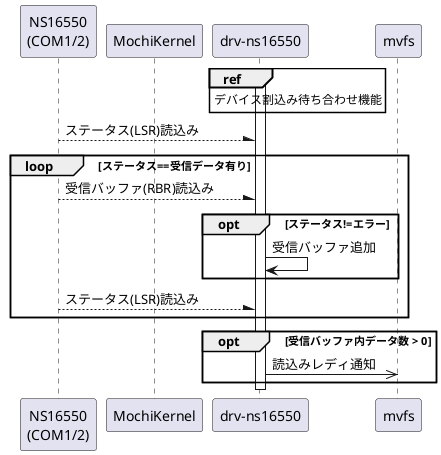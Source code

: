 @startuml

participant "NS16550\n(COM1/2)" as dev
participant "MochiKernel"       as kernel
participant "drv-ns16550"       as drv
participant mvfs

activate drv
ref over drv
    デバイス割込み待ち合わせ機能
end ref

dev --\ drv: ステータス(LSR)読込み
loop ステータス==受信データ有り

    dev --\ drv: 受信バッファ(RBR)読込み

    opt ステータス!=エラー
        drv -> drv: 受信バッファ追加
    end opt

    dev --\ drv: ステータス(LSR)読込み
end loop

opt 受信バッファ内データ数 > 0
    drv ->> mvfs: 読込みレディ通知
end opt

deactivate drv

@enduml
